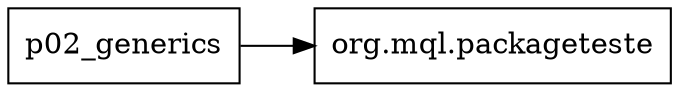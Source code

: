 digraph PackageDiagram {
    rankdir=LR;
    node [shape=box];
    "p02_generics" -> "org.mql.packageteste";
}
